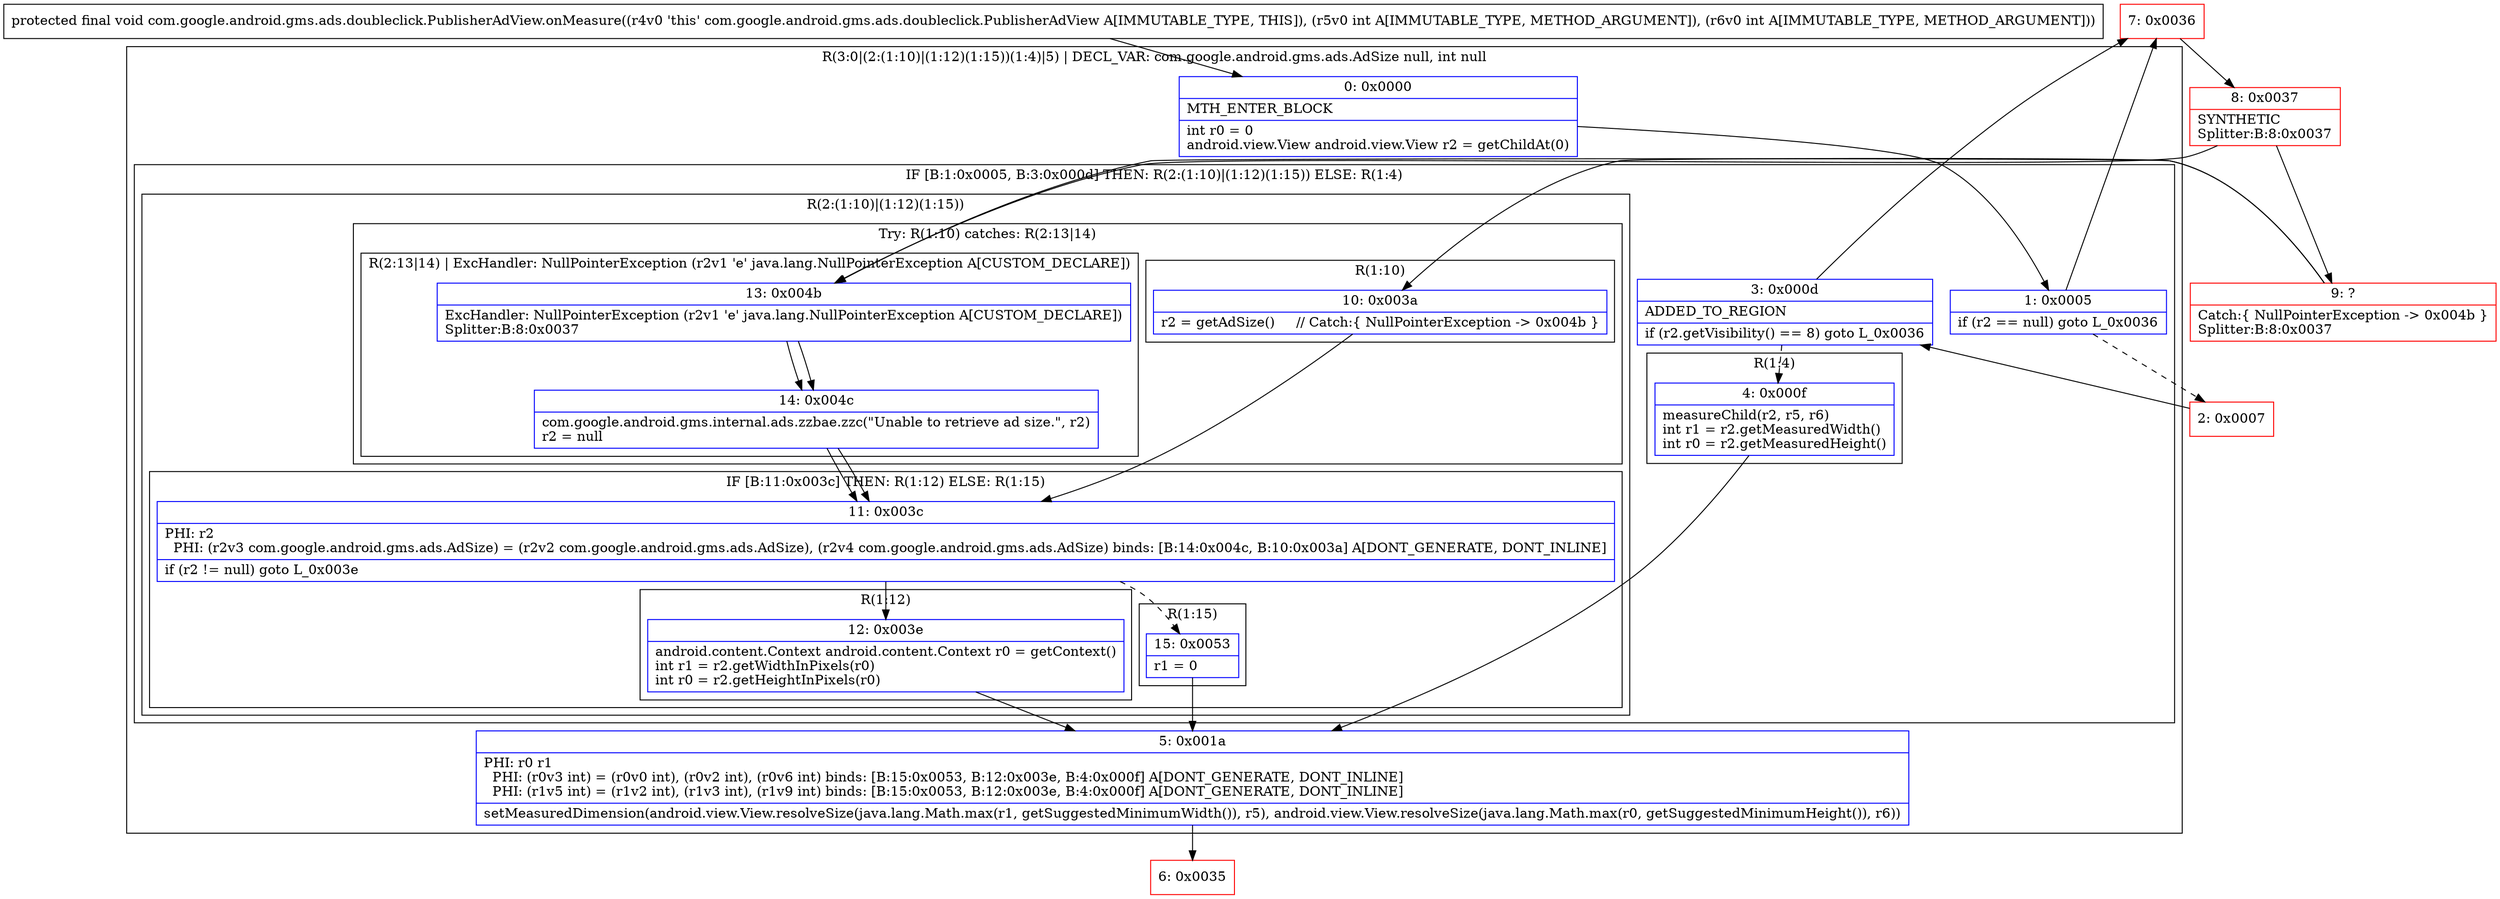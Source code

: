 digraph "CFG forcom.google.android.gms.ads.doubleclick.PublisherAdView.onMeasure(II)V" {
subgraph cluster_Region_2026560897 {
label = "R(3:0|(2:(1:10)|(1:12)(1:15))(1:4)|5) | DECL_VAR: com.google.android.gms.ads.AdSize null, int null\l";
node [shape=record,color=blue];
Node_0 [shape=record,label="{0\:\ 0x0000|MTH_ENTER_BLOCK\l|int r0 = 0\landroid.view.View android.view.View r2 = getChildAt(0)\l}"];
subgraph cluster_IfRegion_963993027 {
label = "IF [B:1:0x0005, B:3:0x000d] THEN: R(2:(1:10)|(1:12)(1:15)) ELSE: R(1:4)";
node [shape=record,color=blue];
Node_1 [shape=record,label="{1\:\ 0x0005|if (r2 == null) goto L_0x0036\l}"];
Node_3 [shape=record,label="{3\:\ 0x000d|ADDED_TO_REGION\l|if (r2.getVisibility() == 8) goto L_0x0036\l}"];
subgraph cluster_Region_1822321467 {
label = "R(2:(1:10)|(1:12)(1:15))";
node [shape=record,color=blue];
subgraph cluster_TryCatchRegion_425255193 {
label = "Try: R(1:10) catches: R(2:13|14)";
node [shape=record,color=blue];
subgraph cluster_Region_1776205360 {
label = "R(1:10)";
node [shape=record,color=blue];
Node_10 [shape=record,label="{10\:\ 0x003a|r2 = getAdSize()     \/\/ Catch:\{ NullPointerException \-\> 0x004b \}\l}"];
}
subgraph cluster_Region_394111417 {
label = "R(2:13|14) | ExcHandler: NullPointerException (r2v1 'e' java.lang.NullPointerException A[CUSTOM_DECLARE])\l";
node [shape=record,color=blue];
Node_13 [shape=record,label="{13\:\ 0x004b|ExcHandler: NullPointerException (r2v1 'e' java.lang.NullPointerException A[CUSTOM_DECLARE])\lSplitter:B:8:0x0037\l}"];
Node_14 [shape=record,label="{14\:\ 0x004c|com.google.android.gms.internal.ads.zzbae.zzc(\"Unable to retrieve ad size.\", r2)\lr2 = null\l}"];
}
}
subgraph cluster_IfRegion_1345806628 {
label = "IF [B:11:0x003c] THEN: R(1:12) ELSE: R(1:15)";
node [shape=record,color=blue];
Node_11 [shape=record,label="{11\:\ 0x003c|PHI: r2 \l  PHI: (r2v3 com.google.android.gms.ads.AdSize) = (r2v2 com.google.android.gms.ads.AdSize), (r2v4 com.google.android.gms.ads.AdSize) binds: [B:14:0x004c, B:10:0x003a] A[DONT_GENERATE, DONT_INLINE]\l|if (r2 != null) goto L_0x003e\l}"];
subgraph cluster_Region_991475886 {
label = "R(1:12)";
node [shape=record,color=blue];
Node_12 [shape=record,label="{12\:\ 0x003e|android.content.Context android.content.Context r0 = getContext()\lint r1 = r2.getWidthInPixels(r0)\lint r0 = r2.getHeightInPixels(r0)\l}"];
}
subgraph cluster_Region_1167191047 {
label = "R(1:15)";
node [shape=record,color=blue];
Node_15 [shape=record,label="{15\:\ 0x0053|r1 = 0\l}"];
}
}
}
subgraph cluster_Region_964869168 {
label = "R(1:4)";
node [shape=record,color=blue];
Node_4 [shape=record,label="{4\:\ 0x000f|measureChild(r2, r5, r6)\lint r1 = r2.getMeasuredWidth()\lint r0 = r2.getMeasuredHeight()\l}"];
}
}
Node_5 [shape=record,label="{5\:\ 0x001a|PHI: r0 r1 \l  PHI: (r0v3 int) = (r0v0 int), (r0v2 int), (r0v6 int) binds: [B:15:0x0053, B:12:0x003e, B:4:0x000f] A[DONT_GENERATE, DONT_INLINE]\l  PHI: (r1v5 int) = (r1v2 int), (r1v3 int), (r1v9 int) binds: [B:15:0x0053, B:12:0x003e, B:4:0x000f] A[DONT_GENERATE, DONT_INLINE]\l|setMeasuredDimension(android.view.View.resolveSize(java.lang.Math.max(r1, getSuggestedMinimumWidth()), r5), android.view.View.resolveSize(java.lang.Math.max(r0, getSuggestedMinimumHeight()), r6))\l}"];
}
subgraph cluster_Region_394111417 {
label = "R(2:13|14) | ExcHandler: NullPointerException (r2v1 'e' java.lang.NullPointerException A[CUSTOM_DECLARE])\l";
node [shape=record,color=blue];
Node_13 [shape=record,label="{13\:\ 0x004b|ExcHandler: NullPointerException (r2v1 'e' java.lang.NullPointerException A[CUSTOM_DECLARE])\lSplitter:B:8:0x0037\l}"];
Node_14 [shape=record,label="{14\:\ 0x004c|com.google.android.gms.internal.ads.zzbae.zzc(\"Unable to retrieve ad size.\", r2)\lr2 = null\l}"];
}
Node_2 [shape=record,color=red,label="{2\:\ 0x0007}"];
Node_6 [shape=record,color=red,label="{6\:\ 0x0035}"];
Node_7 [shape=record,color=red,label="{7\:\ 0x0036}"];
Node_8 [shape=record,color=red,label="{8\:\ 0x0037|SYNTHETIC\lSplitter:B:8:0x0037\l}"];
Node_9 [shape=record,color=red,label="{9\:\ ?|Catch:\{ NullPointerException \-\> 0x004b \}\lSplitter:B:8:0x0037\l}"];
MethodNode[shape=record,label="{protected final void com.google.android.gms.ads.doubleclick.PublisherAdView.onMeasure((r4v0 'this' com.google.android.gms.ads.doubleclick.PublisherAdView A[IMMUTABLE_TYPE, THIS]), (r5v0 int A[IMMUTABLE_TYPE, METHOD_ARGUMENT]), (r6v0 int A[IMMUTABLE_TYPE, METHOD_ARGUMENT])) }"];
MethodNode -> Node_0;
Node_0 -> Node_1;
Node_1 -> Node_2[style=dashed];
Node_1 -> Node_7;
Node_3 -> Node_4[style=dashed];
Node_3 -> Node_7;
Node_10 -> Node_11;
Node_13 -> Node_14;
Node_14 -> Node_11;
Node_11 -> Node_12;
Node_11 -> Node_15[style=dashed];
Node_12 -> Node_5;
Node_15 -> Node_5;
Node_4 -> Node_5;
Node_5 -> Node_6;
Node_13 -> Node_14;
Node_14 -> Node_11;
Node_2 -> Node_3;
Node_7 -> Node_8;
Node_8 -> Node_9;
Node_8 -> Node_13;
Node_9 -> Node_10;
Node_9 -> Node_13;
}

